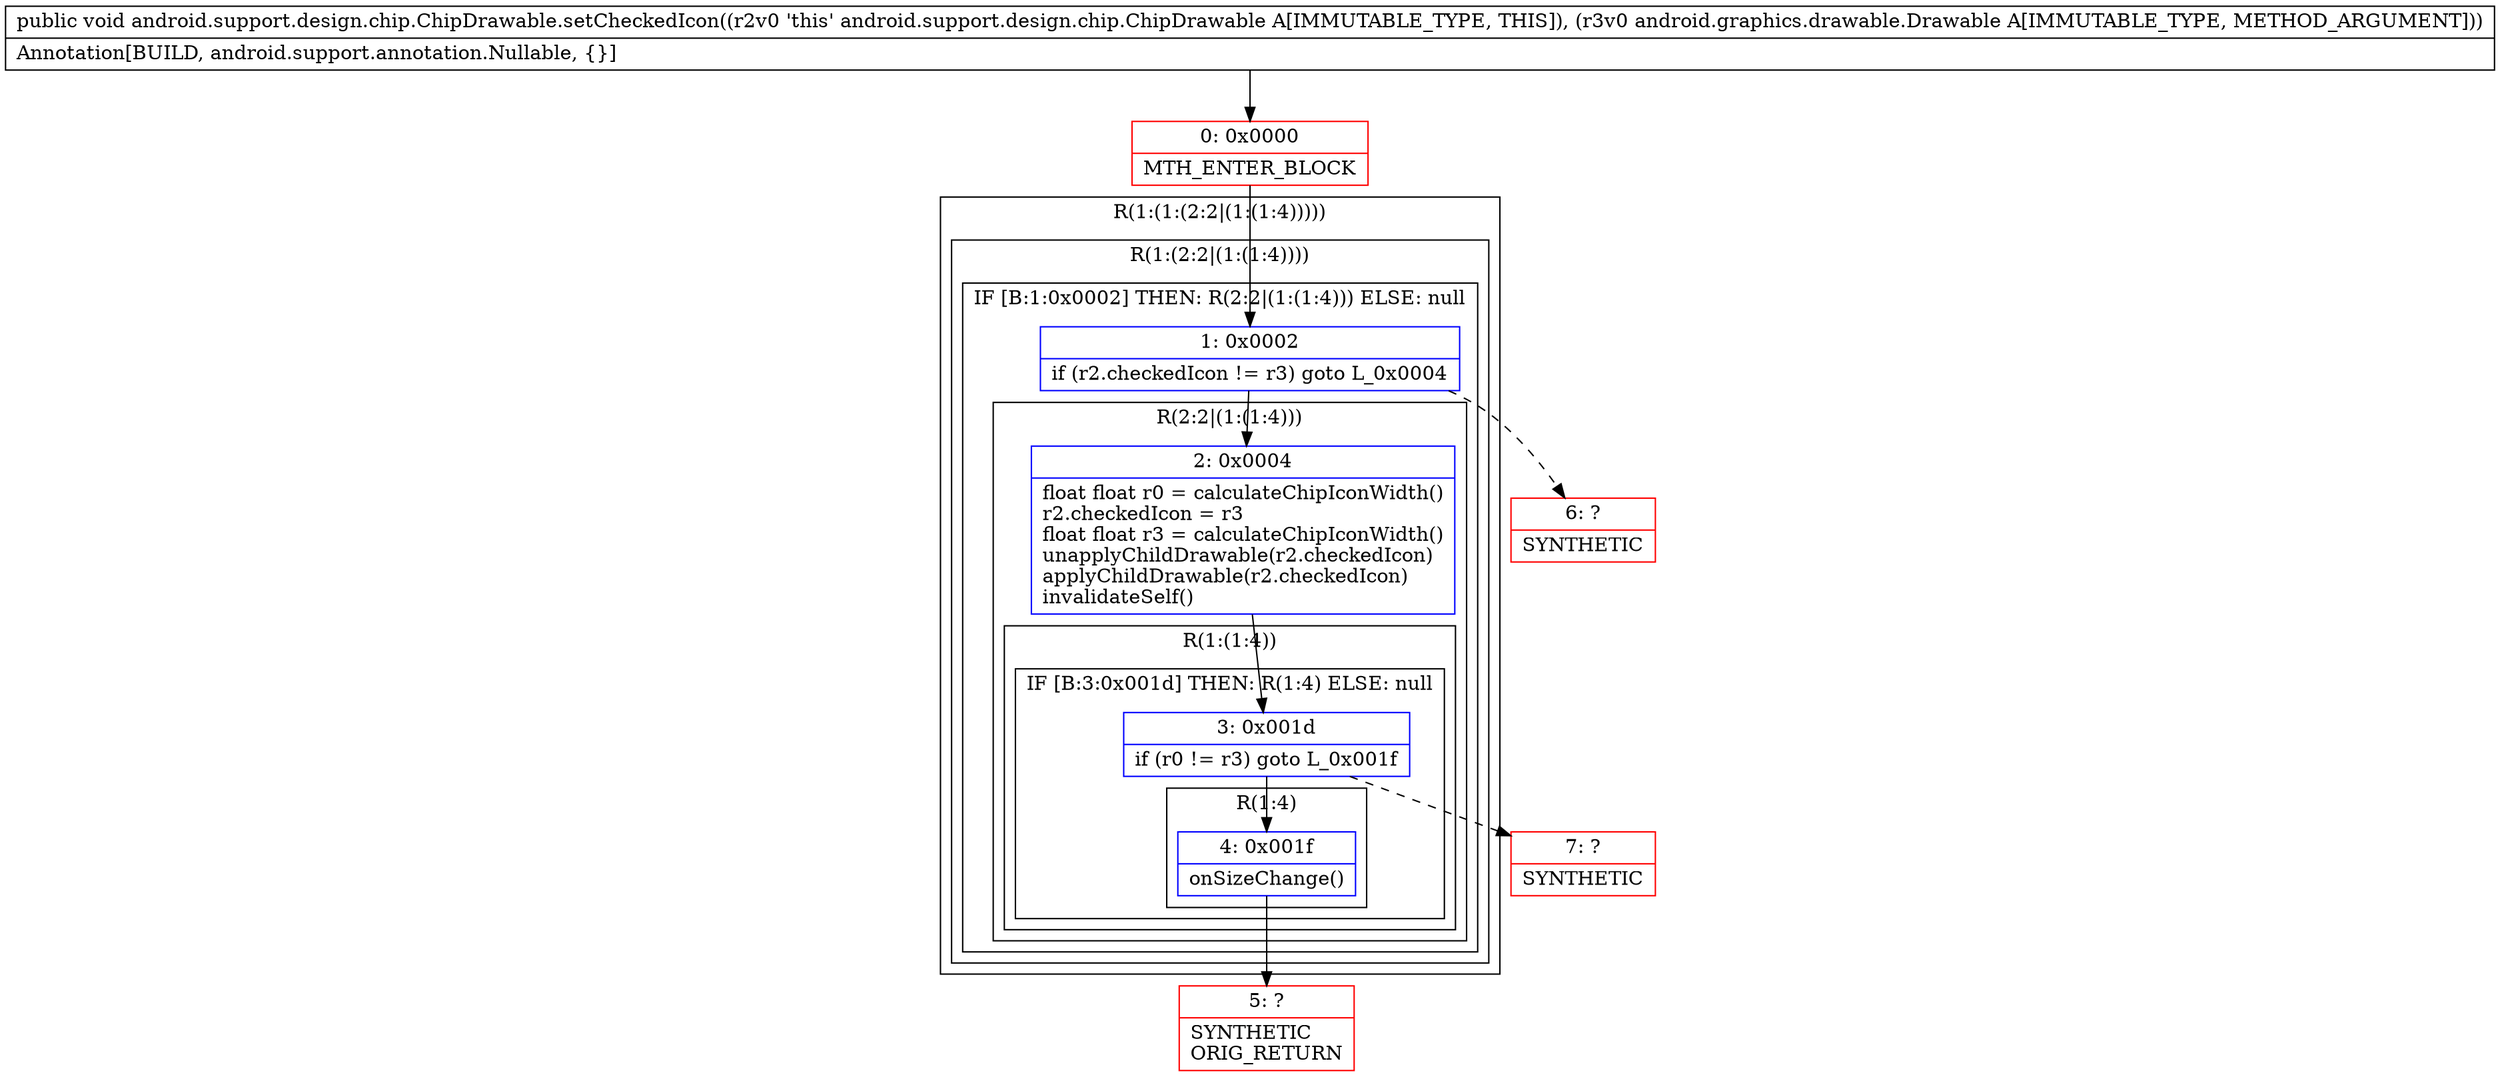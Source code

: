 digraph "CFG forandroid.support.design.chip.ChipDrawable.setCheckedIcon(Landroid\/graphics\/drawable\/Drawable;)V" {
subgraph cluster_Region_1110635287 {
label = "R(1:(1:(2:2|(1:(1:4)))))";
node [shape=record,color=blue];
subgraph cluster_Region_735693169 {
label = "R(1:(2:2|(1:(1:4))))";
node [shape=record,color=blue];
subgraph cluster_IfRegion_1550779838 {
label = "IF [B:1:0x0002] THEN: R(2:2|(1:(1:4))) ELSE: null";
node [shape=record,color=blue];
Node_1 [shape=record,label="{1\:\ 0x0002|if (r2.checkedIcon != r3) goto L_0x0004\l}"];
subgraph cluster_Region_630325825 {
label = "R(2:2|(1:(1:4)))";
node [shape=record,color=blue];
Node_2 [shape=record,label="{2\:\ 0x0004|float float r0 = calculateChipIconWidth()\lr2.checkedIcon = r3\lfloat float r3 = calculateChipIconWidth()\lunapplyChildDrawable(r2.checkedIcon)\lapplyChildDrawable(r2.checkedIcon)\linvalidateSelf()\l}"];
subgraph cluster_Region_1930439661 {
label = "R(1:(1:4))";
node [shape=record,color=blue];
subgraph cluster_IfRegion_307871788 {
label = "IF [B:3:0x001d] THEN: R(1:4) ELSE: null";
node [shape=record,color=blue];
Node_3 [shape=record,label="{3\:\ 0x001d|if (r0 != r3) goto L_0x001f\l}"];
subgraph cluster_Region_653251795 {
label = "R(1:4)";
node [shape=record,color=blue];
Node_4 [shape=record,label="{4\:\ 0x001f|onSizeChange()\l}"];
}
}
}
}
}
}
}
Node_0 [shape=record,color=red,label="{0\:\ 0x0000|MTH_ENTER_BLOCK\l}"];
Node_5 [shape=record,color=red,label="{5\:\ ?|SYNTHETIC\lORIG_RETURN\l}"];
Node_6 [shape=record,color=red,label="{6\:\ ?|SYNTHETIC\l}"];
Node_7 [shape=record,color=red,label="{7\:\ ?|SYNTHETIC\l}"];
MethodNode[shape=record,label="{public void android.support.design.chip.ChipDrawable.setCheckedIcon((r2v0 'this' android.support.design.chip.ChipDrawable A[IMMUTABLE_TYPE, THIS]), (r3v0 android.graphics.drawable.Drawable A[IMMUTABLE_TYPE, METHOD_ARGUMENT]))  | Annotation[BUILD, android.support.annotation.Nullable, \{\}]\l}"];
MethodNode -> Node_0;
Node_1 -> Node_2;
Node_1 -> Node_6[style=dashed];
Node_2 -> Node_3;
Node_3 -> Node_4;
Node_3 -> Node_7[style=dashed];
Node_4 -> Node_5;
Node_0 -> Node_1;
}

